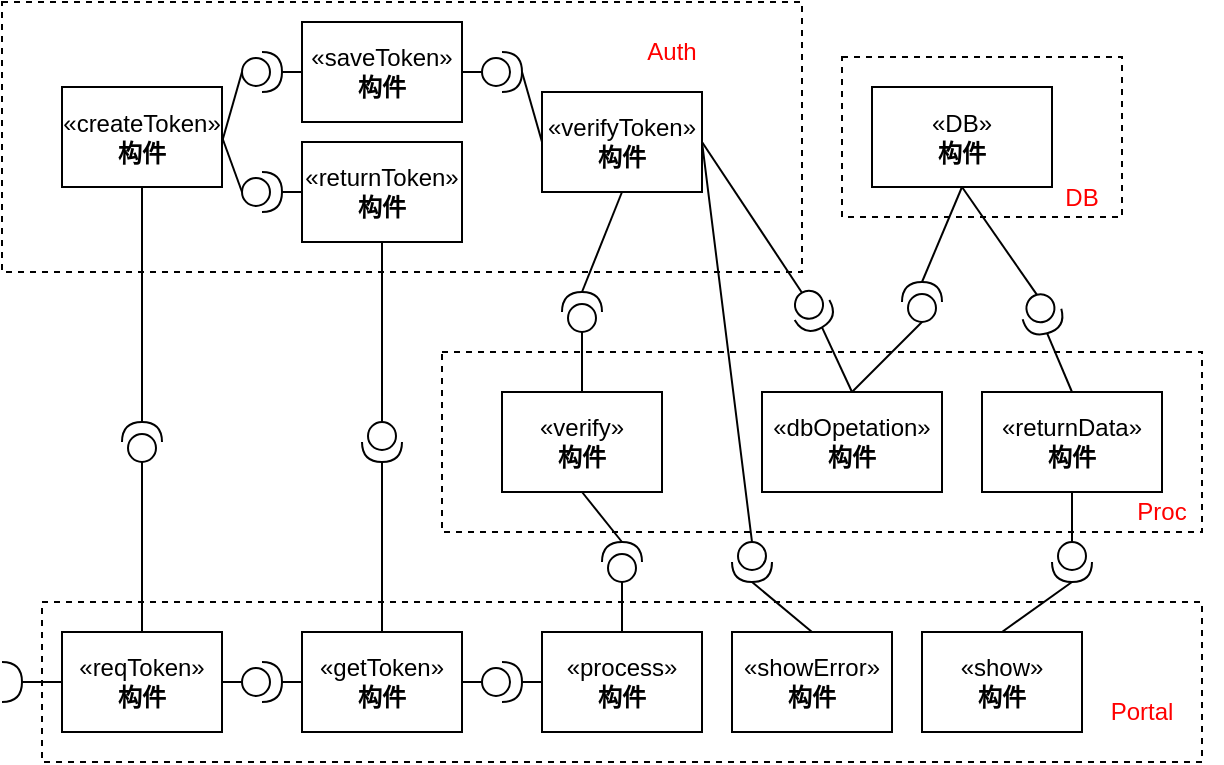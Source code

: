 <mxfile version="21.0.6" type="github">
  <diagram name="第 1 页" id="1pf3mLnNXjb1a1CN68TW">
    <mxGraphModel dx="989" dy="488" grid="1" gridSize="10" guides="1" tooltips="1" connect="1" arrows="1" fold="1" page="1" pageScale="1" pageWidth="827" pageHeight="1169" math="0" shadow="0">
      <root>
        <mxCell id="0" />
        <mxCell id="1" parent="0" />
        <mxCell id="m9INmTPKI3y-CKS2pFGD-1" value="" style="rounded=0;whiteSpace=wrap;html=1;dashed=1;" vertex="1" parent="1">
          <mxGeometry x="150" y="120" width="400" height="135" as="geometry" />
        </mxCell>
        <mxCell id="m9INmTPKI3y-CKS2pFGD-2" value="" style="rounded=0;whiteSpace=wrap;html=1;dashed=1;" vertex="1" parent="1">
          <mxGeometry x="570" y="147.5" width="140" height="80" as="geometry" />
        </mxCell>
        <mxCell id="m9INmTPKI3y-CKS2pFGD-3" value="" style="rounded=0;whiteSpace=wrap;html=1;dashed=1;" vertex="1" parent="1">
          <mxGeometry x="370" y="295" width="380" height="90" as="geometry" />
        </mxCell>
        <mxCell id="m9INmTPKI3y-CKS2pFGD-4" value="" style="rounded=0;whiteSpace=wrap;html=1;dashed=1;" vertex="1" parent="1">
          <mxGeometry x="170" y="420" width="580" height="80" as="geometry" />
        </mxCell>
        <mxCell id="m9INmTPKI3y-CKS2pFGD-5" value="" style="edgeStyle=orthogonalEdgeStyle;rounded=0;orthogonalLoop=1;jettySize=auto;html=1;endArrow=none;endFill=0;entryX=0;entryY=0.5;entryDx=0;entryDy=0;entryPerimeter=0;" edge="1" parent="1" source="m9INmTPKI3y-CKS2pFGD-7" target="m9INmTPKI3y-CKS2pFGD-13">
          <mxGeometry relative="1" as="geometry">
            <mxPoint x="280" y="460.0" as="targetPoint" />
          </mxGeometry>
        </mxCell>
        <mxCell id="m9INmTPKI3y-CKS2pFGD-6" style="edgeStyle=orthogonalEdgeStyle;rounded=0;orthogonalLoop=1;jettySize=auto;html=1;entryX=1;entryY=0.5;entryDx=0;entryDy=0;entryPerimeter=0;endArrow=none;endFill=0;" edge="1" parent="1" source="m9INmTPKI3y-CKS2pFGD-7" target="m9INmTPKI3y-CKS2pFGD-10">
          <mxGeometry relative="1" as="geometry" />
        </mxCell>
        <mxCell id="m9INmTPKI3y-CKS2pFGD-7" value="«reqToken»&lt;br&gt;&lt;b&gt;构件&lt;/b&gt;" style="html=1;dropTarget=0;whiteSpace=wrap;" vertex="1" parent="1">
          <mxGeometry x="180" y="435" width="80" height="50" as="geometry" />
        </mxCell>
        <mxCell id="m9INmTPKI3y-CKS2pFGD-9" value="«process»&lt;br&gt;&lt;b&gt;构件&lt;/b&gt;" style="html=1;dropTarget=0;whiteSpace=wrap;" vertex="1" parent="1">
          <mxGeometry x="420" y="435" width="80" height="50" as="geometry" />
        </mxCell>
        <mxCell id="m9INmTPKI3y-CKS2pFGD-10" value="" style="shape=requiredInterface;html=1;verticalLabelPosition=bottom;sketch=0;" vertex="1" parent="1">
          <mxGeometry x="150" y="450" width="10" height="20" as="geometry" />
        </mxCell>
        <mxCell id="m9INmTPKI3y-CKS2pFGD-11" value="" style="rounded=0;orthogonalLoop=1;jettySize=auto;html=1;endArrow=none;endFill=0;entryX=0.5;entryY=0;entryDx=0;entryDy=0;exitX=0;exitY=0.5;exitDx=0;exitDy=0;exitPerimeter=0;" edge="1" parent="1" source="m9INmTPKI3y-CKS2pFGD-14" target="m9INmTPKI3y-CKS2pFGD-7">
          <mxGeometry relative="1" as="geometry">
            <mxPoint x="210" y="370" as="sourcePoint" />
            <mxPoint x="190" y="420" as="targetPoint" />
          </mxGeometry>
        </mxCell>
        <mxCell id="m9INmTPKI3y-CKS2pFGD-12" value="«createToken»&lt;br&gt;&lt;b&gt;构件&lt;/b&gt;" style="html=1;dropTarget=0;whiteSpace=wrap;" vertex="1" parent="1">
          <mxGeometry x="180" y="162.5" width="80" height="50" as="geometry" />
        </mxCell>
        <mxCell id="m9INmTPKI3y-CKS2pFGD-13" value="" style="shape=providedRequiredInterface;html=1;verticalLabelPosition=bottom;sketch=0;" vertex="1" parent="1">
          <mxGeometry x="270" y="450" width="20" height="20" as="geometry" />
        </mxCell>
        <mxCell id="m9INmTPKI3y-CKS2pFGD-14" value="" style="shape=providedRequiredInterface;html=1;verticalLabelPosition=bottom;sketch=0;rotation=-90;" vertex="1" parent="1">
          <mxGeometry x="210" y="330" width="20" height="20" as="geometry" />
        </mxCell>
        <mxCell id="m9INmTPKI3y-CKS2pFGD-15" value="" style="shape=providedRequiredInterface;html=1;verticalLabelPosition=bottom;sketch=0;rotation=90;" vertex="1" parent="1">
          <mxGeometry x="330" y="330" width="20" height="20" as="geometry" />
        </mxCell>
        <mxCell id="m9INmTPKI3y-CKS2pFGD-16" value="" style="shape=providedRequiredInterface;html=1;verticalLabelPosition=bottom;sketch=0;rotation=0;" vertex="1" parent="1">
          <mxGeometry x="270" y="205" width="20" height="20" as="geometry" />
        </mxCell>
        <mxCell id="m9INmTPKI3y-CKS2pFGD-17" value="" style="rounded=0;orthogonalLoop=1;jettySize=auto;html=1;endArrow=none;endFill=0;exitX=1;exitY=0.5;exitDx=0;exitDy=0;entryX=0;entryY=0.5;entryDx=0;entryDy=0;entryPerimeter=0;" edge="1" parent="1" source="m9INmTPKI3y-CKS2pFGD-12" target="m9INmTPKI3y-CKS2pFGD-16">
          <mxGeometry relative="1" as="geometry">
            <mxPoint x="260" y="245" as="sourcePoint" />
            <mxPoint x="260" y="295" as="targetPoint" />
          </mxGeometry>
        </mxCell>
        <mxCell id="m9INmTPKI3y-CKS2pFGD-18" value="«verify»&lt;br&gt;&lt;b&gt;构件&lt;/b&gt;" style="html=1;dropTarget=0;whiteSpace=wrap;" vertex="1" parent="1">
          <mxGeometry x="400" y="315" width="80" height="50" as="geometry" />
        </mxCell>
        <mxCell id="m9INmTPKI3y-CKS2pFGD-19" value="«verifyToken»&lt;br&gt;&lt;b&gt;构件&lt;/b&gt;" style="html=1;dropTarget=0;whiteSpace=wrap;" vertex="1" parent="1">
          <mxGeometry x="420" y="165" width="80" height="50" as="geometry" />
        </mxCell>
        <mxCell id="m9INmTPKI3y-CKS2pFGD-25" value="«dbOpetation»&lt;br&gt;&lt;b&gt;构件&lt;/b&gt;" style="html=1;dropTarget=0;whiteSpace=wrap;" vertex="1" parent="1">
          <mxGeometry x="530" y="315" width="90" height="50" as="geometry" />
        </mxCell>
        <mxCell id="m9INmTPKI3y-CKS2pFGD-27" value="" style="rounded=0;orthogonalLoop=1;jettySize=auto;html=1;endArrow=none;endFill=0;entryX=1;entryY=0.5;entryDx=0;entryDy=0;exitX=0.5;exitY=1;exitDx=0;exitDy=0;entryPerimeter=0;" edge="1" parent="1" source="m9INmTPKI3y-CKS2pFGD-12" target="m9INmTPKI3y-CKS2pFGD-14">
          <mxGeometry relative="1" as="geometry">
            <mxPoint x="200" y="305" as="sourcePoint" />
            <mxPoint x="220" y="350" as="targetPoint" />
          </mxGeometry>
        </mxCell>
        <mxCell id="m9INmTPKI3y-CKS2pFGD-28" value="" style="rounded=0;orthogonalLoop=1;jettySize=auto;html=1;endArrow=none;endFill=0;entryX=0;entryY=0.5;entryDx=0;entryDy=0;exitX=0.5;exitY=1;exitDx=0;exitDy=0;entryPerimeter=0;" edge="1" parent="1" source="m9INmTPKI3y-CKS2pFGD-60" target="m9INmTPKI3y-CKS2pFGD-15">
          <mxGeometry relative="1" as="geometry">
            <mxPoint x="230" y="315" as="sourcePoint" />
            <mxPoint x="210" y="380" as="targetPoint" />
          </mxGeometry>
        </mxCell>
        <mxCell id="m9INmTPKI3y-CKS2pFGD-29" value="" style="rounded=0;orthogonalLoop=1;jettySize=auto;html=1;endArrow=none;endFill=0;exitX=0;exitY=0.5;exitDx=0;exitDy=0;entryX=0.5;entryY=0;entryDx=0;entryDy=0;exitPerimeter=0;" edge="1" parent="1" source="m9INmTPKI3y-CKS2pFGD-79" target="m9INmTPKI3y-CKS2pFGD-18">
          <mxGeometry relative="1" as="geometry">
            <mxPoint x="430.0" y="290" as="sourcePoint" />
            <mxPoint x="410" y="310" as="targetPoint" />
          </mxGeometry>
        </mxCell>
        <mxCell id="m9INmTPKI3y-CKS2pFGD-31" value="" style="shape=providedRequiredInterface;html=1;verticalLabelPosition=bottom;sketch=0;rotation=-90;" vertex="1" parent="1">
          <mxGeometry x="450" y="390" width="20" height="20" as="geometry" />
        </mxCell>
        <mxCell id="m9INmTPKI3y-CKS2pFGD-33" value="" style="rounded=0;orthogonalLoop=1;jettySize=auto;html=1;endArrow=none;endFill=0;exitX=0;exitY=0.5;exitDx=0;exitDy=0;entryX=0.5;entryY=0;entryDx=0;entryDy=0;exitPerimeter=0;" edge="1" parent="1" source="m9INmTPKI3y-CKS2pFGD-31" target="m9INmTPKI3y-CKS2pFGD-9">
          <mxGeometry relative="1" as="geometry">
            <mxPoint x="370" y="380" as="sourcePoint" />
            <mxPoint x="370" y="400" as="targetPoint" />
          </mxGeometry>
        </mxCell>
        <mxCell id="m9INmTPKI3y-CKS2pFGD-37" value="«DB»&lt;br&gt;&lt;b&gt;构件&lt;/b&gt;" style="html=1;dropTarget=0;whiteSpace=wrap;" vertex="1" parent="1">
          <mxGeometry x="585" y="162.5" width="90" height="50" as="geometry" />
        </mxCell>
        <mxCell id="m9INmTPKI3y-CKS2pFGD-38" value="" style="shape=providedRequiredInterface;html=1;verticalLabelPosition=bottom;sketch=0;rotation=75;" vertex="1" parent="1">
          <mxGeometry x="660" y="266" width="20" height="20" as="geometry" />
        </mxCell>
        <mxCell id="m9INmTPKI3y-CKS2pFGD-39" value="" style="shape=providedRequiredInterface;html=1;verticalLabelPosition=bottom;sketch=0;rotation=-90;" vertex="1" parent="1">
          <mxGeometry x="600" y="260" width="20" height="20" as="geometry" />
        </mxCell>
        <mxCell id="m9INmTPKI3y-CKS2pFGD-44" value="" style="shape=providedRequiredInterface;html=1;verticalLabelPosition=bottom;sketch=0;rotation=90;" vertex="1" parent="1">
          <mxGeometry x="515" y="390" width="20" height="20" as="geometry" />
        </mxCell>
        <mxCell id="m9INmTPKI3y-CKS2pFGD-45" value="" style="rounded=0;orthogonalLoop=1;jettySize=auto;html=1;endArrow=none;endFill=0;exitX=1;exitY=0.5;exitDx=0;exitDy=0;exitPerimeter=0;entryX=0.5;entryY=0;entryDx=0;entryDy=0;" edge="1" parent="1" source="m9INmTPKI3y-CKS2pFGD-80" target="m9INmTPKI3y-CKS2pFGD-25">
          <mxGeometry relative="1" as="geometry">
            <mxPoint x="545.0" y="288.66" as="sourcePoint" />
            <mxPoint x="715" y="400" as="targetPoint" />
          </mxGeometry>
        </mxCell>
        <mxCell id="m9INmTPKI3y-CKS2pFGD-47" value="&lt;font color=&quot;#ff0000&quot;&gt;Auth&lt;/font&gt;" style="text;strokeColor=none;align=center;fillColor=none;html=1;verticalAlign=middle;whiteSpace=wrap;rounded=0;" vertex="1" parent="1">
          <mxGeometry x="455" y="130" width="60" height="30" as="geometry" />
        </mxCell>
        <mxCell id="m9INmTPKI3y-CKS2pFGD-48" value="&lt;font color=&quot;#ff0000&quot;&gt;DB&lt;/font&gt;" style="text;strokeColor=none;align=center;fillColor=none;html=1;verticalAlign=middle;whiteSpace=wrap;rounded=0;" vertex="1" parent="1">
          <mxGeometry x="660" y="202.5" width="60" height="30" as="geometry" />
        </mxCell>
        <mxCell id="m9INmTPKI3y-CKS2pFGD-49" value="&lt;font color=&quot;#ff0000&quot;&gt;Proc&lt;/font&gt;" style="text;strokeColor=none;align=center;fillColor=none;html=1;verticalAlign=middle;whiteSpace=wrap;rounded=0;" vertex="1" parent="1">
          <mxGeometry x="700" y="360" width="60" height="30" as="geometry" />
        </mxCell>
        <mxCell id="m9INmTPKI3y-CKS2pFGD-50" value="&lt;font color=&quot;#ff0000&quot;&gt;Portal&lt;/font&gt;" style="text;strokeColor=none;align=center;fillColor=none;html=1;verticalAlign=middle;whiteSpace=wrap;rounded=0;" vertex="1" parent="1">
          <mxGeometry x="690" y="460" width="60" height="30" as="geometry" />
        </mxCell>
        <mxCell id="m9INmTPKI3y-CKS2pFGD-51" value="«getToken»&lt;br&gt;&lt;b&gt;构件&lt;/b&gt;" style="html=1;dropTarget=0;whiteSpace=wrap;" vertex="1" parent="1">
          <mxGeometry x="300" y="435" width="80" height="50" as="geometry" />
        </mxCell>
        <mxCell id="m9INmTPKI3y-CKS2pFGD-53" value="" style="rounded=0;orthogonalLoop=1;jettySize=auto;html=1;endArrow=none;endFill=0;exitX=1;exitY=0.5;exitDx=0;exitDy=0;entryX=0;entryY=0.5;entryDx=0;entryDy=0;exitPerimeter=0;" edge="1" parent="1" source="m9INmTPKI3y-CKS2pFGD-13" target="m9INmTPKI3y-CKS2pFGD-51">
          <mxGeometry relative="1" as="geometry">
            <mxPoint x="442" y="416" as="sourcePoint" />
            <mxPoint x="515" y="445" as="targetPoint" />
          </mxGeometry>
        </mxCell>
        <mxCell id="m9INmTPKI3y-CKS2pFGD-54" value="" style="rounded=0;orthogonalLoop=1;jettySize=auto;html=1;endArrow=none;endFill=0;exitX=1;exitY=0.5;exitDx=0;exitDy=0;entryX=0.5;entryY=0;entryDx=0;entryDy=0;exitPerimeter=0;" edge="1" parent="1" source="m9INmTPKI3y-CKS2pFGD-15" target="m9INmTPKI3y-CKS2pFGD-51">
          <mxGeometry relative="1" as="geometry">
            <mxPoint x="370" y="375" as="sourcePoint" />
            <mxPoint x="426" y="404" as="targetPoint" />
          </mxGeometry>
        </mxCell>
        <mxCell id="m9INmTPKI3y-CKS2pFGD-55" value="" style="shape=providedRequiredInterface;html=1;verticalLabelPosition=bottom;sketch=0;" vertex="1" parent="1">
          <mxGeometry x="390" y="450" width="20" height="20" as="geometry" />
        </mxCell>
        <mxCell id="m9INmTPKI3y-CKS2pFGD-56" value="" style="rounded=0;orthogonalLoop=1;jettySize=auto;html=1;endArrow=none;endFill=0;exitX=1;exitY=0.5;exitDx=0;exitDy=0;entryX=0;entryY=0.5;entryDx=0;entryDy=0;entryPerimeter=0;" edge="1" parent="1" source="m9INmTPKI3y-CKS2pFGD-51" target="m9INmTPKI3y-CKS2pFGD-55">
          <mxGeometry relative="1" as="geometry">
            <mxPoint x="276" y="388" as="sourcePoint" />
            <mxPoint x="350" y="445" as="targetPoint" />
          </mxGeometry>
        </mxCell>
        <mxCell id="m9INmTPKI3y-CKS2pFGD-57" value="" style="rounded=0;orthogonalLoop=1;jettySize=auto;html=1;endArrow=none;endFill=0;exitX=1;exitY=0.5;exitDx=0;exitDy=0;entryX=0;entryY=0.5;entryDx=0;entryDy=0;exitPerimeter=0;" edge="1" parent="1" source="m9INmTPKI3y-CKS2pFGD-55" target="m9INmTPKI3y-CKS2pFGD-9">
          <mxGeometry relative="1" as="geometry">
            <mxPoint x="286" y="398" as="sourcePoint" />
            <mxPoint x="360" y="455" as="targetPoint" />
          </mxGeometry>
        </mxCell>
        <mxCell id="m9INmTPKI3y-CKS2pFGD-58" value="«showError»&lt;br&gt;&lt;b&gt;构件&lt;/b&gt;" style="html=1;dropTarget=0;whiteSpace=wrap;" vertex="1" parent="1">
          <mxGeometry x="515" y="435" width="80" height="50" as="geometry" />
        </mxCell>
        <mxCell id="m9INmTPKI3y-CKS2pFGD-59" value="" style="rounded=0;orthogonalLoop=1;jettySize=auto;html=1;endArrow=none;endFill=0;exitX=1;exitY=0.5;exitDx=0;exitDy=0;exitPerimeter=0;entryX=0.5;entryY=0;entryDx=0;entryDy=0;" edge="1" parent="1" source="m9INmTPKI3y-CKS2pFGD-44" target="m9INmTPKI3y-CKS2pFGD-58">
          <mxGeometry relative="1" as="geometry">
            <mxPoint x="515" y="375" as="sourcePoint" />
            <mxPoint x="515" y="400" as="targetPoint" />
          </mxGeometry>
        </mxCell>
        <mxCell id="m9INmTPKI3y-CKS2pFGD-60" value="«returnToken»&lt;br&gt;&lt;b&gt;构件&lt;/b&gt;" style="html=1;dropTarget=0;whiteSpace=wrap;" vertex="1" parent="1">
          <mxGeometry x="300" y="190" width="80" height="50" as="geometry" />
        </mxCell>
        <mxCell id="m9INmTPKI3y-CKS2pFGD-62" value="" style="rounded=0;orthogonalLoop=1;jettySize=auto;html=1;endArrow=none;endFill=0;entryX=0;entryY=0.5;entryDx=0;entryDy=0;exitX=1;exitY=0.5;exitDx=0;exitDy=0;exitPerimeter=0;" edge="1" parent="1" source="m9INmTPKI3y-CKS2pFGD-16" target="m9INmTPKI3y-CKS2pFGD-60">
          <mxGeometry relative="1" as="geometry">
            <mxPoint x="350" y="250" as="sourcePoint" />
            <mxPoint x="350" y="340" as="targetPoint" />
          </mxGeometry>
        </mxCell>
        <mxCell id="m9INmTPKI3y-CKS2pFGD-65" value="" style="rounded=0;orthogonalLoop=1;jettySize=auto;html=1;endArrow=none;endFill=0;exitX=1;exitY=0.5;exitDx=0;exitDy=0;entryX=0;entryY=0.5;entryDx=0;entryDy=0;exitPerimeter=0;" edge="1" parent="1" source="m9INmTPKI3y-CKS2pFGD-75" target="m9INmTPKI3y-CKS2pFGD-19">
          <mxGeometry relative="1" as="geometry">
            <mxPoint x="410" y="215" as="sourcePoint" />
            <mxPoint x="420" y="215" as="targetPoint" />
          </mxGeometry>
        </mxCell>
        <mxCell id="m9INmTPKI3y-CKS2pFGD-68" value="«saveToken»&lt;br&gt;&lt;b&gt;构件&lt;/b&gt;" style="html=1;dropTarget=0;whiteSpace=wrap;" vertex="1" parent="1">
          <mxGeometry x="300" y="130" width="80" height="50" as="geometry" />
        </mxCell>
        <mxCell id="m9INmTPKI3y-CKS2pFGD-69" value="" style="shape=providedRequiredInterface;html=1;verticalLabelPosition=bottom;sketch=0;rotation=0;" vertex="1" parent="1">
          <mxGeometry x="270" y="145" width="20" height="20" as="geometry" />
        </mxCell>
        <mxCell id="m9INmTPKI3y-CKS2pFGD-70" value="" style="rounded=0;orthogonalLoop=1;jettySize=auto;html=1;endArrow=none;endFill=0;entryX=0;entryY=0.5;entryDx=0;entryDy=0;entryPerimeter=0;" edge="1" parent="1" target="m9INmTPKI3y-CKS2pFGD-69">
          <mxGeometry relative="1" as="geometry">
            <mxPoint x="260" y="190" as="sourcePoint" />
            <mxPoint x="280" y="225" as="targetPoint" />
          </mxGeometry>
        </mxCell>
        <mxCell id="m9INmTPKI3y-CKS2pFGD-71" value="" style="rounded=0;orthogonalLoop=1;jettySize=auto;html=1;endArrow=none;endFill=0;entryX=0;entryY=0.5;entryDx=0;entryDy=0;exitX=1;exitY=0.5;exitDx=0;exitDy=0;exitPerimeter=0;" edge="1" parent="1" source="m9INmTPKI3y-CKS2pFGD-69" target="m9INmTPKI3y-CKS2pFGD-68">
          <mxGeometry relative="1" as="geometry">
            <mxPoint x="300" y="225" as="sourcePoint" />
            <mxPoint x="310" y="225" as="targetPoint" />
          </mxGeometry>
        </mxCell>
        <mxCell id="m9INmTPKI3y-CKS2pFGD-75" value="" style="shape=providedRequiredInterface;html=1;verticalLabelPosition=bottom;sketch=0;rotation=0;" vertex="1" parent="1">
          <mxGeometry x="390" y="145" width="20" height="20" as="geometry" />
        </mxCell>
        <mxCell id="m9INmTPKI3y-CKS2pFGD-76" value="" style="rounded=0;orthogonalLoop=1;jettySize=auto;html=1;endArrow=none;endFill=0;exitX=1;exitY=0.5;exitDx=0;exitDy=0;entryX=0;entryY=0.5;entryDx=0;entryDy=0;entryPerimeter=0;" edge="1" parent="1" source="m9INmTPKI3y-CKS2pFGD-68" target="m9INmTPKI3y-CKS2pFGD-75">
          <mxGeometry relative="1" as="geometry">
            <mxPoint x="380" y="215" as="sourcePoint" />
            <mxPoint x="390" y="215" as="targetPoint" />
          </mxGeometry>
        </mxCell>
        <mxCell id="m9INmTPKI3y-CKS2pFGD-77" value="" style="rounded=0;orthogonalLoop=1;jettySize=auto;html=1;endArrow=none;endFill=0;entryX=1;entryY=0.5;entryDx=0;entryDy=0;exitX=0.5;exitY=1;exitDx=0;exitDy=0;entryPerimeter=0;" edge="1" parent="1" source="m9INmTPKI3y-CKS2pFGD-18" target="m9INmTPKI3y-CKS2pFGD-31">
          <mxGeometry relative="1" as="geometry">
            <mxPoint x="440" y="420" as="sourcePoint" />
            <mxPoint x="430.0" y="390" as="targetPoint" />
          </mxGeometry>
        </mxCell>
        <mxCell id="m9INmTPKI3y-CKS2pFGD-78" value="" style="rounded=0;orthogonalLoop=1;jettySize=auto;html=1;endArrow=none;endFill=0;exitX=0.5;exitY=1;exitDx=0;exitDy=0;entryX=1;entryY=0.5;entryDx=0;entryDy=0;entryPerimeter=0;" edge="1" parent="1" source="m9INmTPKI3y-CKS2pFGD-19" target="m9INmTPKI3y-CKS2pFGD-79">
          <mxGeometry relative="1" as="geometry">
            <mxPoint x="490" y="300" as="sourcePoint" />
            <mxPoint x="460" y="270" as="targetPoint" />
          </mxGeometry>
        </mxCell>
        <mxCell id="m9INmTPKI3y-CKS2pFGD-79" value="" style="shape=providedRequiredInterface;html=1;verticalLabelPosition=bottom;sketch=0;rotation=-90;" vertex="1" parent="1">
          <mxGeometry x="430" y="265" width="20" height="20" as="geometry" />
        </mxCell>
        <mxCell id="m9INmTPKI3y-CKS2pFGD-80" value="" style="shape=providedRequiredInterface;html=1;verticalLabelPosition=bottom;sketch=0;rotation=60;" vertex="1" parent="1">
          <mxGeometry x="545" y="264" width="20" height="20" as="geometry" />
        </mxCell>
        <mxCell id="m9INmTPKI3y-CKS2pFGD-81" value="" style="rounded=0;orthogonalLoop=1;jettySize=auto;html=1;endArrow=none;endFill=0;entryX=0;entryY=0.5;entryDx=0;entryDy=0;entryPerimeter=0;exitX=1;exitY=0.5;exitDx=0;exitDy=0;" edge="1" parent="1" source="m9INmTPKI3y-CKS2pFGD-19" target="m9INmTPKI3y-CKS2pFGD-80">
          <mxGeometry relative="1" as="geometry">
            <mxPoint x="510" y="350" as="sourcePoint" />
            <mxPoint x="530.0" y="350" as="targetPoint" />
          </mxGeometry>
        </mxCell>
        <mxCell id="m9INmTPKI3y-CKS2pFGD-84" value="" style="rounded=0;orthogonalLoop=1;jettySize=auto;html=1;endArrow=none;endFill=0;entryX=0;entryY=0.5;entryDx=0;entryDy=0;entryPerimeter=0;exitX=1;exitY=0.5;exitDx=0;exitDy=0;" edge="1" parent="1" source="m9INmTPKI3y-CKS2pFGD-19" target="m9INmTPKI3y-CKS2pFGD-44">
          <mxGeometry relative="1" as="geometry">
            <mxPoint x="510" y="200" as="sourcePoint" />
            <mxPoint x="560" y="281" as="targetPoint" />
          </mxGeometry>
        </mxCell>
        <mxCell id="m9INmTPKI3y-CKS2pFGD-85" value="" style="rounded=0;orthogonalLoop=1;jettySize=auto;html=1;endArrow=none;endFill=0;entryX=0.5;entryY=0;entryDx=0;entryDy=0;exitX=0;exitY=0.5;exitDx=0;exitDy=0;exitPerimeter=0;" edge="1" parent="1" source="m9INmTPKI3y-CKS2pFGD-39" target="m9INmTPKI3y-CKS2pFGD-25">
          <mxGeometry relative="1" as="geometry">
            <mxPoint x="590.0" y="290" as="sourcePoint" />
            <mxPoint x="545" y="281" as="targetPoint" />
          </mxGeometry>
        </mxCell>
        <mxCell id="m9INmTPKI3y-CKS2pFGD-86" value="" style="rounded=0;orthogonalLoop=1;jettySize=auto;html=1;endArrow=none;endFill=0;entryX=1;entryY=0.5;entryDx=0;entryDy=0;entryPerimeter=0;exitX=0.5;exitY=1;exitDx=0;exitDy=0;" edge="1" parent="1" source="m9INmTPKI3y-CKS2pFGD-37" target="m9INmTPKI3y-CKS2pFGD-39">
          <mxGeometry relative="1" as="geometry">
            <mxPoint x="520" y="210" as="sourcePoint" />
            <mxPoint x="585" y="291" as="targetPoint" />
          </mxGeometry>
        </mxCell>
        <mxCell id="m9INmTPKI3y-CKS2pFGD-87" value="«returnData»&lt;br&gt;&lt;b&gt;构件&lt;/b&gt;" style="html=1;dropTarget=0;whiteSpace=wrap;" vertex="1" parent="1">
          <mxGeometry x="640" y="315" width="90" height="50" as="geometry" />
        </mxCell>
        <mxCell id="m9INmTPKI3y-CKS2pFGD-88" value="" style="rounded=0;orthogonalLoop=1;jettySize=auto;html=1;endArrow=none;endFill=0;exitX=0.5;exitY=1;exitDx=0;exitDy=0;entryX=0;entryY=0.5;entryDx=0;entryDy=0;entryPerimeter=0;" edge="1" parent="1" source="m9INmTPKI3y-CKS2pFGD-37" target="m9INmTPKI3y-CKS2pFGD-38">
          <mxGeometry relative="1" as="geometry">
            <mxPoint x="640" y="223" as="sourcePoint" />
            <mxPoint x="700" y="260" as="targetPoint" />
          </mxGeometry>
        </mxCell>
        <mxCell id="m9INmTPKI3y-CKS2pFGD-89" value="" style="rounded=0;orthogonalLoop=1;jettySize=auto;html=1;endArrow=none;endFill=0;exitX=1;exitY=0.5;exitDx=0;exitDy=0;entryX=0.5;entryY=0;entryDx=0;entryDy=0;exitPerimeter=0;" edge="1" parent="1" source="m9INmTPKI3y-CKS2pFGD-38" target="m9INmTPKI3y-CKS2pFGD-87">
          <mxGeometry relative="1" as="geometry">
            <mxPoint x="642.588" y="289.659" as="sourcePoint" />
            <mxPoint x="665" y="280" as="targetPoint" />
          </mxGeometry>
        </mxCell>
        <mxCell id="m9INmTPKI3y-CKS2pFGD-90" value="«show»&lt;br&gt;&lt;b&gt;构件&lt;/b&gt;" style="html=1;dropTarget=0;whiteSpace=wrap;" vertex="1" parent="1">
          <mxGeometry x="610" y="435" width="80" height="50" as="geometry" />
        </mxCell>
        <mxCell id="m9INmTPKI3y-CKS2pFGD-91" value="" style="shape=providedRequiredInterface;html=1;verticalLabelPosition=bottom;sketch=0;rotation=90;" vertex="1" parent="1">
          <mxGeometry x="675" y="390" width="20" height="20" as="geometry" />
        </mxCell>
        <mxCell id="m9INmTPKI3y-CKS2pFGD-92" value="" style="rounded=0;orthogonalLoop=1;jettySize=auto;html=1;endArrow=none;endFill=0;entryX=0;entryY=0.5;entryDx=0;entryDy=0;exitX=0.5;exitY=1;exitDx=0;exitDy=0;entryPerimeter=0;" edge="1" parent="1" source="m9INmTPKI3y-CKS2pFGD-87" target="m9INmTPKI3y-CKS2pFGD-91">
          <mxGeometry relative="1" as="geometry">
            <mxPoint x="620" y="290" as="sourcePoint" />
            <mxPoint x="585" y="325" as="targetPoint" />
          </mxGeometry>
        </mxCell>
        <mxCell id="m9INmTPKI3y-CKS2pFGD-93" value="" style="rounded=0;orthogonalLoop=1;jettySize=auto;html=1;endArrow=none;endFill=0;entryX=0.5;entryY=0;entryDx=0;entryDy=0;exitX=1;exitY=0.5;exitDx=0;exitDy=0;exitPerimeter=0;" edge="1" parent="1" source="m9INmTPKI3y-CKS2pFGD-91" target="m9INmTPKI3y-CKS2pFGD-90">
          <mxGeometry relative="1" as="geometry">
            <mxPoint x="630" y="300" as="sourcePoint" />
            <mxPoint x="595" y="335" as="targetPoint" />
          </mxGeometry>
        </mxCell>
      </root>
    </mxGraphModel>
  </diagram>
</mxfile>
